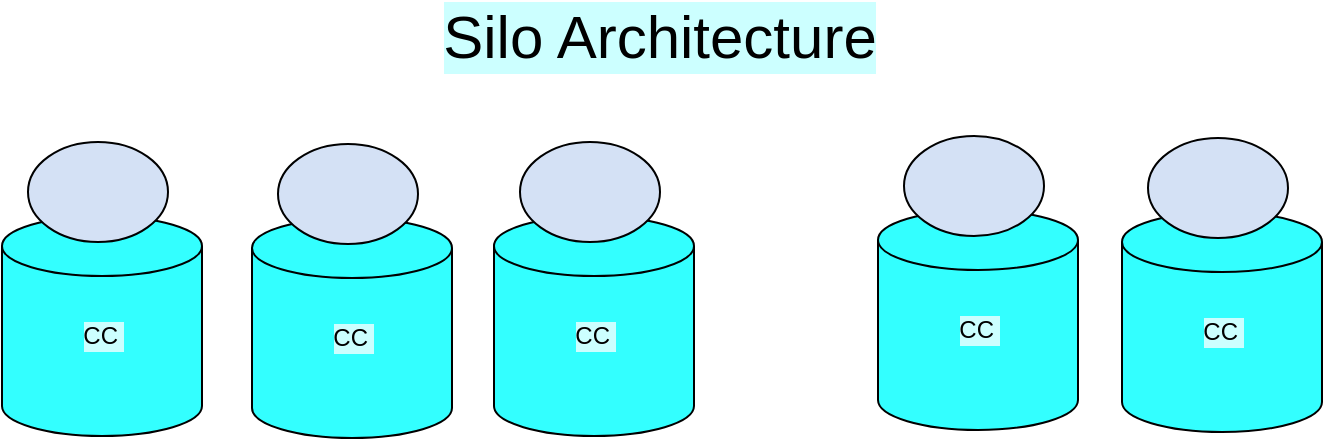 <mxfile version="14.9.2" type="device"><diagram id="JwzIYjcVXGkYiCUqtoiE" name="Page-1"><mxGraphModel dx="1117" dy="876" grid="1" gridSize="10" guides="1" tooltips="1" connect="1" arrows="1" fold="1" page="1" pageScale="1" pageWidth="1100" pageHeight="850" math="0" shadow="0"><root><mxCell id="0"/><mxCell id="1" parent="0"/><mxCell id="PZrxYL6hX7Bx68-VCOan-5" value="" style="group" parent="1" vertex="1" connectable="0"><mxGeometry x="160" y="163" width="100" height="147" as="geometry"/></mxCell><mxCell id="PZrxYL6hX7Bx68-VCOan-1" value="" style="shape=cylinder3;whiteSpace=wrap;html=1;boundedLbl=1;backgroundOutline=1;size=15;fillColor=#33FFFF;" parent="PZrxYL6hX7Bx68-VCOan-5" vertex="1"><mxGeometry y="37" width="100" height="110" as="geometry"/></mxCell><mxCell id="PZrxYL6hX7Bx68-VCOan-2" value="" style="ellipse;whiteSpace=wrap;html=1;fillColor=#D4E1F5;" parent="PZrxYL6hX7Bx68-VCOan-5" vertex="1"><mxGeometry x="13" width="70" height="50" as="geometry"/></mxCell><mxCell id="PZrxYL6hX7Bx68-VCOan-4" value="CC&amp;nbsp;" style="text;html=1;strokeColor=none;fillColor=none;align=center;verticalAlign=middle;whiteSpace=wrap;rounded=0;labelBackgroundColor=#CCFFFF;" parent="PZrxYL6hX7Bx68-VCOan-5" vertex="1"><mxGeometry x="31" y="87" width="40" height="20" as="geometry"/></mxCell><mxCell id="E5UCMJYjSSzn6Sn1XXUR-7" value="" style="shape=image;html=1;verticalAlign=top;verticalLabelPosition=bottom;labelBackgroundColor=#ffffff;imageAspect=0;aspect=fixed;image=https://cdn1.iconfinder.com/data/icons/computer-hardware-glyphs-vol-2/52/headphone__device__speaker__earphone__headset__communication__support-128.png;sketch=0;opacity=20;" vertex="1" parent="PZrxYL6hX7Bx68-VCOan-5"><mxGeometry x="32" y="6" width="38" height="38" as="geometry"/></mxCell><mxCell id="PZrxYL6hX7Bx68-VCOan-16" value="" style="group" parent="1" vertex="1" connectable="0"><mxGeometry x="720" y="161" width="100" height="147" as="geometry"/></mxCell><mxCell id="PZrxYL6hX7Bx68-VCOan-17" value="" style="shape=cylinder3;whiteSpace=wrap;html=1;boundedLbl=1;backgroundOutline=1;size=15;fillColor=#33FFFF;" parent="PZrxYL6hX7Bx68-VCOan-16" vertex="1"><mxGeometry y="37" width="100" height="110" as="geometry"/></mxCell><mxCell id="PZrxYL6hX7Bx68-VCOan-18" value="" style="ellipse;whiteSpace=wrap;html=1;fillColor=#D4E1F5;" parent="PZrxYL6hX7Bx68-VCOan-16" vertex="1"><mxGeometry x="13" width="70" height="50" as="geometry"/></mxCell><mxCell id="PZrxYL6hX7Bx68-VCOan-20" value="CC&amp;nbsp;" style="text;html=1;strokeColor=none;fillColor=none;align=center;verticalAlign=middle;whiteSpace=wrap;rounded=0;labelBackgroundColor=#CCFFFF;" parent="PZrxYL6hX7Bx68-VCOan-16" vertex="1"><mxGeometry x="31" y="87" width="40" height="20" as="geometry"/></mxCell><mxCell id="E5UCMJYjSSzn6Sn1XXUR-10" value="" style="shape=image;html=1;verticalAlign=top;verticalLabelPosition=bottom;labelBackgroundColor=#ffffff;imageAspect=0;aspect=fixed;image=https://cdn1.iconfinder.com/data/icons/computer-hardware-glyphs-vol-2/52/headphone__device__speaker__earphone__headset__communication__support-128.png;sketch=0;opacity=20;" vertex="1" parent="PZrxYL6hX7Bx68-VCOan-16"><mxGeometry x="31" y="6" width="38" height="38" as="geometry"/></mxCell><mxCell id="PZrxYL6hX7Bx68-VCOan-21" value="" style="group" parent="1" vertex="1" connectable="0"><mxGeometry x="285" y="164" width="100" height="147" as="geometry"/></mxCell><mxCell id="PZrxYL6hX7Bx68-VCOan-22" value="" style="shape=cylinder3;whiteSpace=wrap;html=1;boundedLbl=1;backgroundOutline=1;size=15;fillColor=#33FFFF;" parent="PZrxYL6hX7Bx68-VCOan-21" vertex="1"><mxGeometry y="37" width="100" height="110" as="geometry"/></mxCell><mxCell id="PZrxYL6hX7Bx68-VCOan-23" value="" style="ellipse;whiteSpace=wrap;html=1;fillColor=#D4E1F5;" parent="PZrxYL6hX7Bx68-VCOan-21" vertex="1"><mxGeometry x="13" width="70" height="50" as="geometry"/></mxCell><mxCell id="PZrxYL6hX7Bx68-VCOan-25" value="CC&amp;nbsp;" style="text;html=1;strokeColor=none;fillColor=none;align=center;verticalAlign=middle;whiteSpace=wrap;rounded=0;labelBackgroundColor=#CCFFFF;" parent="PZrxYL6hX7Bx68-VCOan-21" vertex="1"><mxGeometry x="31" y="87" width="40" height="20" as="geometry"/></mxCell><mxCell id="E5UCMJYjSSzn6Sn1XXUR-1" value="" style="shape=image;html=1;verticalAlign=top;verticalLabelPosition=bottom;labelBackgroundColor=#ffffff;imageAspect=0;aspect=fixed;image=https://cdn1.iconfinder.com/data/icons/computer-hardware-glyphs-vol-2/52/headphone__device__speaker__earphone__headset__communication__support-128.png;sketch=0;opacity=20;" vertex="1" parent="PZrxYL6hX7Bx68-VCOan-21"><mxGeometry x="29" y="6" width="38" height="38" as="geometry"/></mxCell><mxCell id="PZrxYL6hX7Bx68-VCOan-26" value="" style="group" parent="1" vertex="1" connectable="0"><mxGeometry x="406" y="163" width="100" height="147" as="geometry"/></mxCell><mxCell id="PZrxYL6hX7Bx68-VCOan-27" value="" style="shape=cylinder3;whiteSpace=wrap;html=1;boundedLbl=1;backgroundOutline=1;size=15;fillColor=#33FFFF;" parent="PZrxYL6hX7Bx68-VCOan-26" vertex="1"><mxGeometry y="37" width="100" height="110" as="geometry"/></mxCell><mxCell id="PZrxYL6hX7Bx68-VCOan-28" value="" style="ellipse;whiteSpace=wrap;html=1;fillColor=#D4E1F5;" parent="PZrxYL6hX7Bx68-VCOan-26" vertex="1"><mxGeometry x="13" width="70" height="50" as="geometry"/></mxCell><mxCell id="PZrxYL6hX7Bx68-VCOan-30" value="CC&amp;nbsp;" style="text;html=1;strokeColor=none;fillColor=none;align=center;verticalAlign=middle;whiteSpace=wrap;rounded=0;labelBackgroundColor=#CCFFFF;" parent="PZrxYL6hX7Bx68-VCOan-26" vertex="1"><mxGeometry x="31" y="87" width="40" height="20" as="geometry"/></mxCell><mxCell id="E5UCMJYjSSzn6Sn1XXUR-8" value="" style="shape=image;html=1;verticalAlign=top;verticalLabelPosition=bottom;labelBackgroundColor=#ffffff;imageAspect=0;aspect=fixed;image=https://cdn1.iconfinder.com/data/icons/computer-hardware-glyphs-vol-2/52/headphone__device__speaker__earphone__headset__communication__support-128.png;sketch=0;opacity=20;" vertex="1" parent="PZrxYL6hX7Bx68-VCOan-26"><mxGeometry x="29" y="6" width="38" height="38" as="geometry"/></mxCell><mxCell id="PZrxYL6hX7Bx68-VCOan-31" value="" style="group" parent="1" vertex="1" connectable="0"><mxGeometry x="598" y="160" width="100" height="147" as="geometry"/></mxCell><mxCell id="PZrxYL6hX7Bx68-VCOan-32" value="" style="shape=cylinder3;whiteSpace=wrap;html=1;boundedLbl=1;backgroundOutline=1;size=15;fillColor=#33FFFF;" parent="PZrxYL6hX7Bx68-VCOan-31" vertex="1"><mxGeometry y="37" width="100" height="110" as="geometry"/></mxCell><mxCell id="PZrxYL6hX7Bx68-VCOan-33" value="" style="ellipse;whiteSpace=wrap;html=1;fillColor=#D4E1F5;" parent="PZrxYL6hX7Bx68-VCOan-31" vertex="1"><mxGeometry x="13" width="70" height="50" as="geometry"/></mxCell><mxCell id="PZrxYL6hX7Bx68-VCOan-35" value="CC&amp;nbsp;" style="text;html=1;strokeColor=none;fillColor=none;align=center;verticalAlign=middle;whiteSpace=wrap;rounded=0;labelBackgroundColor=#CCFFFF;" parent="PZrxYL6hX7Bx68-VCOan-31" vertex="1"><mxGeometry x="31" y="87" width="40" height="20" as="geometry"/></mxCell><mxCell id="E5UCMJYjSSzn6Sn1XXUR-9" value="" style="shape=image;html=1;verticalAlign=top;verticalLabelPosition=bottom;labelBackgroundColor=#ffffff;imageAspect=0;aspect=fixed;image=https://cdn1.iconfinder.com/data/icons/computer-hardware-glyphs-vol-2/52/headphone__device__speaker__earphone__headset__communication__support-128.png;sketch=0;opacity=20;" vertex="1" parent="PZrxYL6hX7Bx68-VCOan-31"><mxGeometry x="31" y="6" width="38" height="38" as="geometry"/></mxCell><mxCell id="PZrxYL6hX7Bx68-VCOan-38" value="Silo Architecture" style="text;html=1;strokeColor=none;fillColor=none;align=center;verticalAlign=middle;whiteSpace=wrap;rounded=0;labelBackgroundColor=#CCFFFF;fontSize=30;" parent="1" vertex="1"><mxGeometry x="298" y="100" width="382" height="20" as="geometry"/></mxCell></root></mxGraphModel></diagram></mxfile>